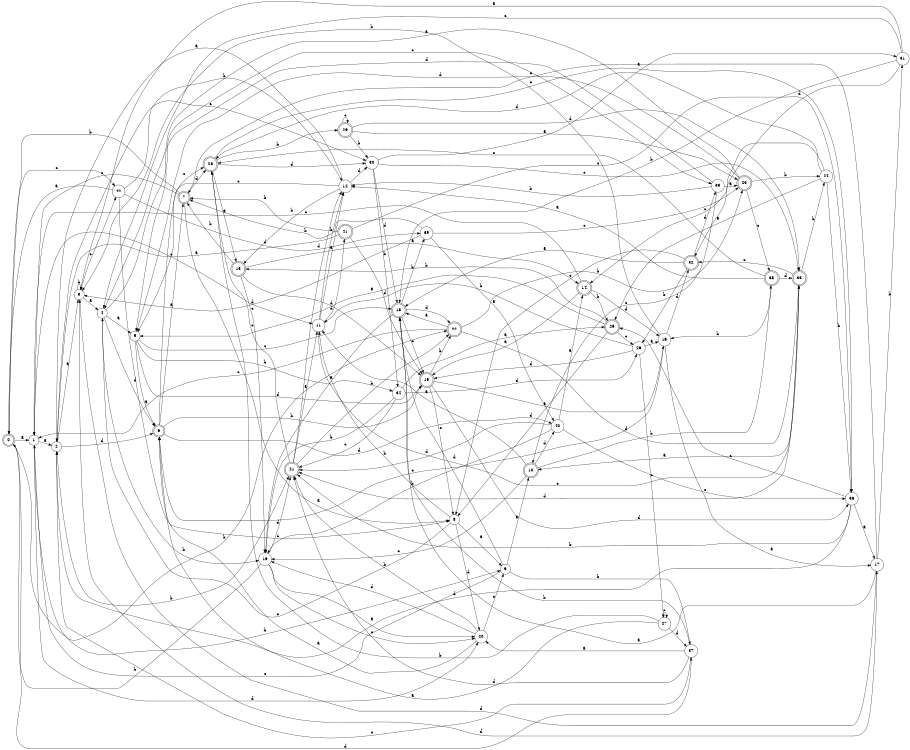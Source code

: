 digraph n35_5 {
__start0 [label="" shape="none"];

rankdir=LR;
size="8,5";

s0 [style="rounded,filled", color="black", fillcolor="white" shape="doublecircle", label="0"];
s1 [style="filled", color="black", fillcolor="white" shape="circle", label="1"];
s2 [style="filled", color="black", fillcolor="white" shape="circle", label="2"];
s3 [style="filled", color="black", fillcolor="white" shape="circle", label="3"];
s4 [style="filled", color="black", fillcolor="white" shape="circle", label="4"];
s5 [style="filled", color="black", fillcolor="white" shape="circle", label="5"];
s6 [style="rounded,filled", color="black", fillcolor="white" shape="doublecircle", label="6"];
s7 [style="rounded,filled", color="black", fillcolor="white" shape="doublecircle", label="7"];
s8 [style="filled", color="black", fillcolor="white" shape="circle", label="8"];
s9 [style="filled", color="black", fillcolor="white" shape="circle", label="9"];
s10 [style="rounded,filled", color="black", fillcolor="white" shape="doublecircle", label="10"];
s11 [style="filled", color="black", fillcolor="white" shape="circle", label="11"];
s12 [style="filled", color="black", fillcolor="white" shape="circle", label="12"];
s13 [style="rounded,filled", color="black", fillcolor="white" shape="doublecircle", label="13"];
s14 [style="rounded,filled", color="black", fillcolor="white" shape="doublecircle", label="14"];
s15 [style="rounded,filled", color="black", fillcolor="white" shape="doublecircle", label="15"];
s16 [style="filled", color="black", fillcolor="white" shape="circle", label="16"];
s17 [style="filled", color="black", fillcolor="white" shape="circle", label="17"];
s18 [style="rounded,filled", color="black", fillcolor="white" shape="doublecircle", label="18"];
s19 [style="filled", color="black", fillcolor="white" shape="circle", label="19"];
s20 [style="filled", color="black", fillcolor="white" shape="circle", label="20"];
s21 [style="rounded,filled", color="black", fillcolor="white" shape="doublecircle", label="21"];
s22 [style="rounded,filled", color="black", fillcolor="white" shape="doublecircle", label="22"];
s23 [style="rounded,filled", color="black", fillcolor="white" shape="doublecircle", label="23"];
s24 [style="filled", color="black", fillcolor="white" shape="circle", label="24"];
s25 [style="rounded,filled", color="black", fillcolor="white" shape="doublecircle", label="25"];
s26 [style="filled", color="black", fillcolor="white" shape="circle", label="26"];
s27 [style="filled", color="black", fillcolor="white" shape="circle", label="27"];
s28 [style="rounded,filled", color="black", fillcolor="white" shape="doublecircle", label="28"];
s29 [style="rounded,filled", color="black", fillcolor="white" shape="doublecircle", label="29"];
s30 [style="filled", color="black", fillcolor="white" shape="circle", label="30"];
s31 [style="filled", color="black", fillcolor="white" shape="circle", label="31"];
s32 [style="rounded,filled", color="black", fillcolor="white" shape="doublecircle", label="32"];
s33 [style="filled", color="black", fillcolor="white" shape="circle", label="33"];
s34 [style="filled", color="black", fillcolor="white" shape="circle", label="34"];
s35 [style="rounded,filled", color="black", fillcolor="white" shape="doublecircle", label="35"];
s36 [style="filled", color="black", fillcolor="white" shape="circle", label="36"];
s37 [style="filled", color="black", fillcolor="white" shape="circle", label="37"];
s38 [style="rounded,filled", color="black", fillcolor="white" shape="doublecircle", label="38"];
s39 [style="filled", color="black", fillcolor="white" shape="circle", label="39"];
s40 [style="filled", color="black", fillcolor="white" shape="circle", label="40"];
s41 [style="rounded,filled", color="black", fillcolor="white" shape="doublecircle", label="41"];
s42 [style="filled", color="black", fillcolor="white" shape="circle", label="42"];
s0 -> s1 [label="a"];
s0 -> s22 [label="b"];
s0 -> s42 [label="c"];
s0 -> s37 [label="d"];
s1 -> s2 [label="a"];
s1 -> s9 [label="b"];
s1 -> s11 [label="c"];
s1 -> s20 [label="d"];
s2 -> s3 [label="a"];
s2 -> s21 [label="b"];
s2 -> s30 [label="c"];
s2 -> s6 [label="d"];
s3 -> s4 [label="a"];
s3 -> s3 [label="b"];
s3 -> s42 [label="c"];
s3 -> s17 [label="d"];
s4 -> s5 [label="a"];
s4 -> s19 [label="b"];
s4 -> s33 [label="c"];
s4 -> s6 [label="d"];
s5 -> s6 [label="a"];
s5 -> s34 [label="b"];
s5 -> s18 [label="c"];
s5 -> s15 [label="d"];
s6 -> s7 [label="a"];
s6 -> s15 [label="b"];
s6 -> s28 [label="c"];
s6 -> s40 [label="d"];
s7 -> s8 [label="a"];
s7 -> s0 [label="b"];
s7 -> s1 [label="c"];
s7 -> s28 [label="d"];
s8 -> s9 [label="a"];
s8 -> s11 [label="b"];
s8 -> s4 [label="c"];
s8 -> s20 [label="d"];
s9 -> s10 [label="a"];
s9 -> s37 [label="b"];
s9 -> s1 [label="c"];
s9 -> s18 [label="d"];
s10 -> s11 [label="a"];
s10 -> s38 [label="b"];
s10 -> s19 [label="c"];
s10 -> s40 [label="d"];
s11 -> s12 [label="a"];
s11 -> s12 [label="b"];
s11 -> s35 [label="c"];
s11 -> s41 [label="d"];
s12 -> s2 [label="a"];
s12 -> s13 [label="b"];
s12 -> s5 [label="c"];
s12 -> s30 [label="d"];
s13 -> s14 [label="a"];
s13 -> s7 [label="b"];
s13 -> s19 [label="c"];
s13 -> s15 [label="d"];
s14 -> s15 [label="a"];
s14 -> s25 [label="b"];
s14 -> s1 [label="c"];
s14 -> s16 [label="d"];
s15 -> s16 [label="a"];
s15 -> s22 [label="b"];
s15 -> s8 [label="c"];
s15 -> s36 [label="d"];
s16 -> s17 [label="a"];
s16 -> s3 [label="b"];
s16 -> s6 [label="c"];
s16 -> s32 [label="d"];
s17 -> s18 [label="a"];
s17 -> s31 [label="b"];
s17 -> s7 [label="c"];
s17 -> s3 [label="d"];
s18 -> s19 [label="a"];
s18 -> s39 [label="b"];
s18 -> s15 [label="c"];
s18 -> s22 [label="d"];
s19 -> s20 [label="a"];
s19 -> s0 [label="b"];
s19 -> s20 [label="c"];
s19 -> s21 [label="d"];
s20 -> s6 [label="a"];
s20 -> s21 [label="b"];
s20 -> s9 [label="c"];
s20 -> s19 [label="d"];
s21 -> s11 [label="a"];
s21 -> s22 [label="b"];
s21 -> s28 [label="c"];
s21 -> s12 [label="d"];
s22 -> s18 [label="a"];
s22 -> s23 [label="b"];
s22 -> s1 [label="c"];
s22 -> s35 [label="d"];
s23 -> s4 [label="a"];
s23 -> s24 [label="b"];
s23 -> s38 [label="c"];
s23 -> s5 [label="d"];
s24 -> s25 [label="a"];
s24 -> s36 [label="b"];
s24 -> s14 [label="c"];
s24 -> s28 [label="d"];
s25 -> s5 [label="a"];
s25 -> s13 [label="b"];
s25 -> s26 [label="c"];
s25 -> s8 [label="d"];
s26 -> s16 [label="a"];
s26 -> s11 [label="b"];
s26 -> s27 [label="c"];
s26 -> s15 [label="d"];
s27 -> s6 [label="a"];
s27 -> s28 [label="b"];
s27 -> s27 [label="c"];
s27 -> s37 [label="d"];
s28 -> s13 [label="a"];
s28 -> s29 [label="b"];
s28 -> s36 [label="c"];
s28 -> s30 [label="d"];
s29 -> s23 [label="a"];
s29 -> s30 [label="b"];
s29 -> s29 [label="c"];
s29 -> s35 [label="d"];
s30 -> s31 [label="a"];
s30 -> s34 [label="b"];
s30 -> s35 [label="c"];
s30 -> s18 [label="d"];
s31 -> s3 [label="a"];
s31 -> s18 [label="b"];
s31 -> s4 [label="c"];
s31 -> s32 [label="d"];
s32 -> s18 [label="a"];
s32 -> s26 [label="b"];
s32 -> s8 [label="c"];
s32 -> s33 [label="d"];
s33 -> s23 [label="a"];
s33 -> s12 [label="b"];
s33 -> s10 [label="c"];
s33 -> s5 [label="d"];
s34 -> s25 [label="a"];
s34 -> s19 [label="b"];
s34 -> s21 [label="c"];
s34 -> s26 [label="d"];
s35 -> s10 [label="a"];
s35 -> s24 [label="b"];
s35 -> s32 [label="c"];
s35 -> s21 [label="d"];
s36 -> s17 [label="a"];
s36 -> s21 [label="b"];
s36 -> s25 [label="c"];
s36 -> s2 [label="d"];
s37 -> s20 [label="a"];
s37 -> s18 [label="b"];
s37 -> s2 [label="c"];
s37 -> s21 [label="d"];
s38 -> s12 [label="a"];
s38 -> s16 [label="b"];
s38 -> s28 [label="c"];
s38 -> s35 [label="d"];
s39 -> s40 [label="a"];
s39 -> s7 [label="b"];
s39 -> s23 [label="c"];
s39 -> s3 [label="d"];
s40 -> s14 [label="a"];
s40 -> s19 [label="b"];
s40 -> s36 [label="c"];
s40 -> s21 [label="d"];
s41 -> s2 [label="a"];
s41 -> s7 [label="b"];
s41 -> s36 [label="c"];
s41 -> s15 [label="d"];
s42 -> s0 [label="a"];
s42 -> s12 [label="b"];
s42 -> s8 [label="c"];
s42 -> s39 [label="d"];

}